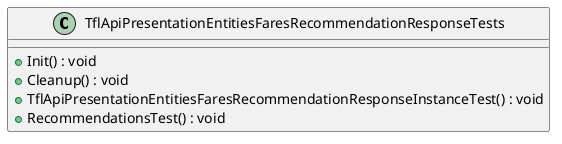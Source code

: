 @startuml
class TflApiPresentationEntitiesFaresRecommendationResponseTests {
    + Init() : void
    + Cleanup() : void
    + TflApiPresentationEntitiesFaresRecommendationResponseInstanceTest() : void
    + RecommendationsTest() : void
}
@enduml
